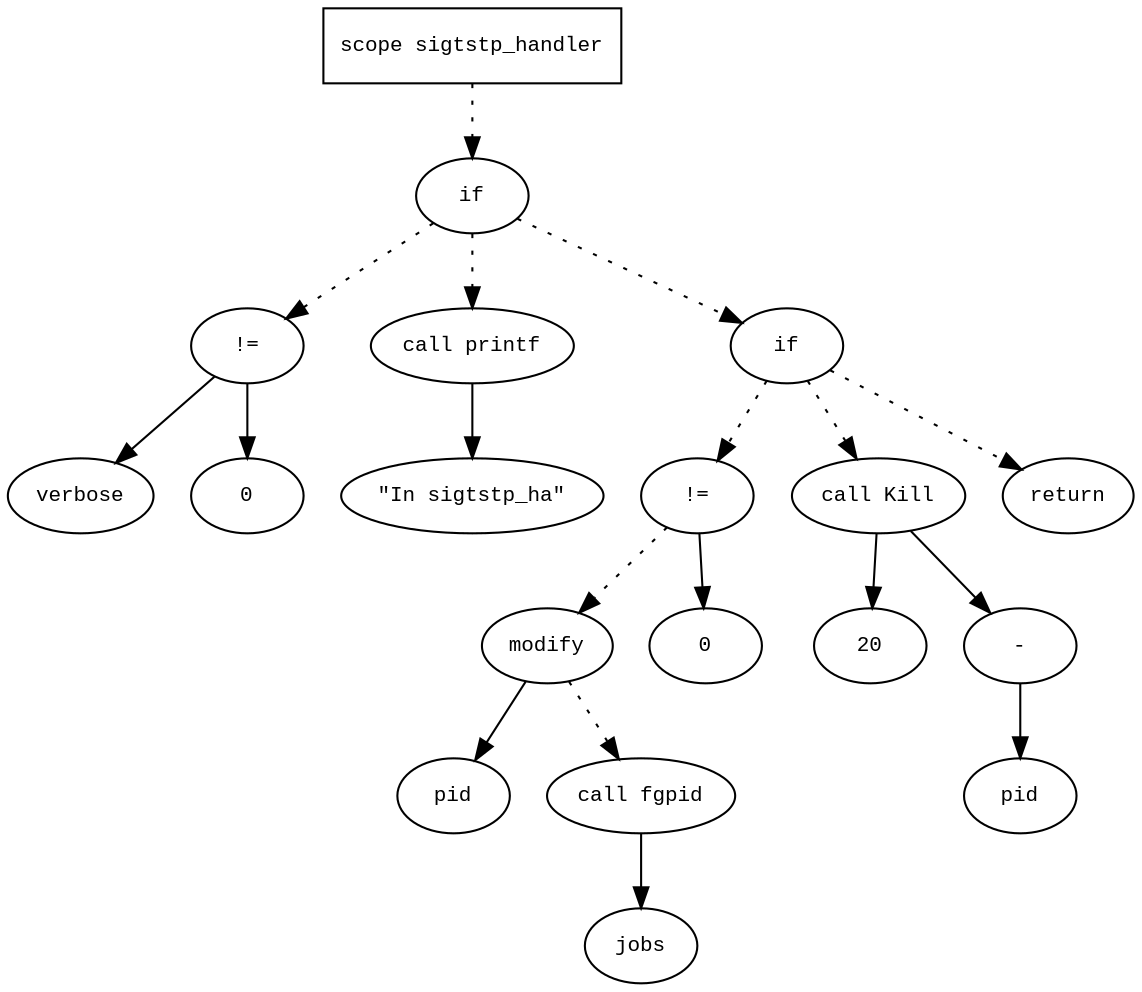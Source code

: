 digraph AST {
  graph [fontname="Times New Roman",fontsize=10];
  node  [fontname="Courier New",fontsize=10];
  edge  [fontname="Times New Roman",fontsize=10];

  node1 [label="scope sigtstp_handler",shape=box];
  node2 [label="if",shape=ellipse];
  node1 -> node2 [style=dotted];
  node3 [label="!=",shape=ellipse];
  node4 [label="verbose",shape=ellipse];
  node3 -> node4;
  node5 [label="0",shape=ellipse];
  node3 -> node5;
  node2 -> node3 [style=dotted];
  node6 [label="call printf",shape=ellipse];
  node7 [label="\"In sigtstp_ha\"",shape=ellipse];
  node6 -> node7;
  node2 -> node6 [style=dotted];
  node8 [label="if",shape=ellipse];
  node2 -> node8 [style=dotted];
  node9 [label="!=",shape=ellipse];
  node10 [label="modify",shape=ellipse];
  node11 [label="pid",shape=ellipse];
  node10 -> node11;
  node12 [label="call fgpid",shape=ellipse];
  node13 [label="jobs",shape=ellipse];
  node12 -> node13;
  node10 -> node12 [style=dotted];
  node9 -> node10 [style=dotted];
  node14 [label="0",shape=ellipse];
  node9 -> node14;
  node8 -> node9 [style=dotted];
  node15 [label="call Kill",shape=ellipse];
  node16 [label="20",shape=ellipse];
  node15 -> node16;
  node17 [label="-",shape=ellipse];
  node18 [label="pid",shape=ellipse];
  node17 -> node18;
  node15 -> node17;
  node8 -> node15 [style=dotted];
  node19 [label="return",shape=ellipse];
  node8 -> node19 [style=dotted];
} 